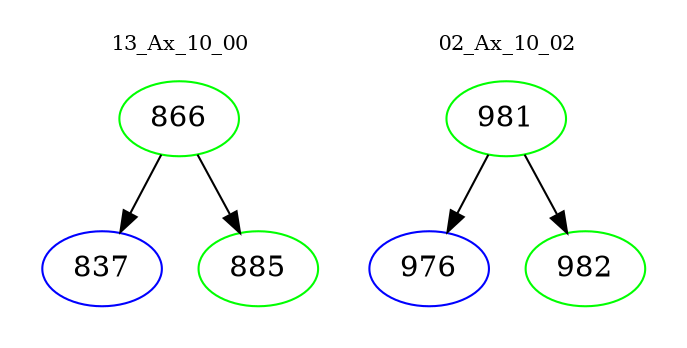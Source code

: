 digraph{
subgraph cluster_0 {
color = white
label = "13_Ax_10_00";
fontsize=10;
T0_866 [label="866", color="green"]
T0_866 -> T0_837 [color="black"]
T0_837 [label="837", color="blue"]
T0_866 -> T0_885 [color="black"]
T0_885 [label="885", color="green"]
}
subgraph cluster_1 {
color = white
label = "02_Ax_10_02";
fontsize=10;
T1_981 [label="981", color="green"]
T1_981 -> T1_976 [color="black"]
T1_976 [label="976", color="blue"]
T1_981 -> T1_982 [color="black"]
T1_982 [label="982", color="green"]
}
}
